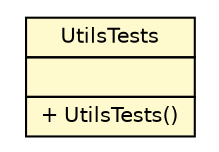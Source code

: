 #!/usr/local/bin/dot
#
# Class diagram 
# Generated by UMLGraph version 5.1 (http://www.umlgraph.org/)
#

digraph G {
	edge [fontname="Helvetica",fontsize=10,labelfontname="Helvetica",labelfontsize=10];
	node [fontname="Helvetica",fontsize=10,shape=plaintext];
	nodesep=0.25;
	ranksep=0.5;
	// net.sereneproject.collector.utils.UtilsTests
	c123 [label=<<table title="net.sereneproject.collector.utils.UtilsTests" border="0" cellborder="1" cellspacing="0" cellpadding="2" port="p" bgcolor="lemonChiffon" href="./UtilsTests.html">
		<tr><td><table border="0" cellspacing="0" cellpadding="1">
<tr><td align="center" balign="center"> UtilsTests </td></tr>
		</table></td></tr>
		<tr><td><table border="0" cellspacing="0" cellpadding="1">
<tr><td align="left" balign="left">  </td></tr>
		</table></td></tr>
		<tr><td><table border="0" cellspacing="0" cellpadding="1">
<tr><td align="left" balign="left"> + UtilsTests() </td></tr>
		</table></td></tr>
		</table>>, fontname="Helvetica", fontcolor="black", fontsize=10.0];
}

